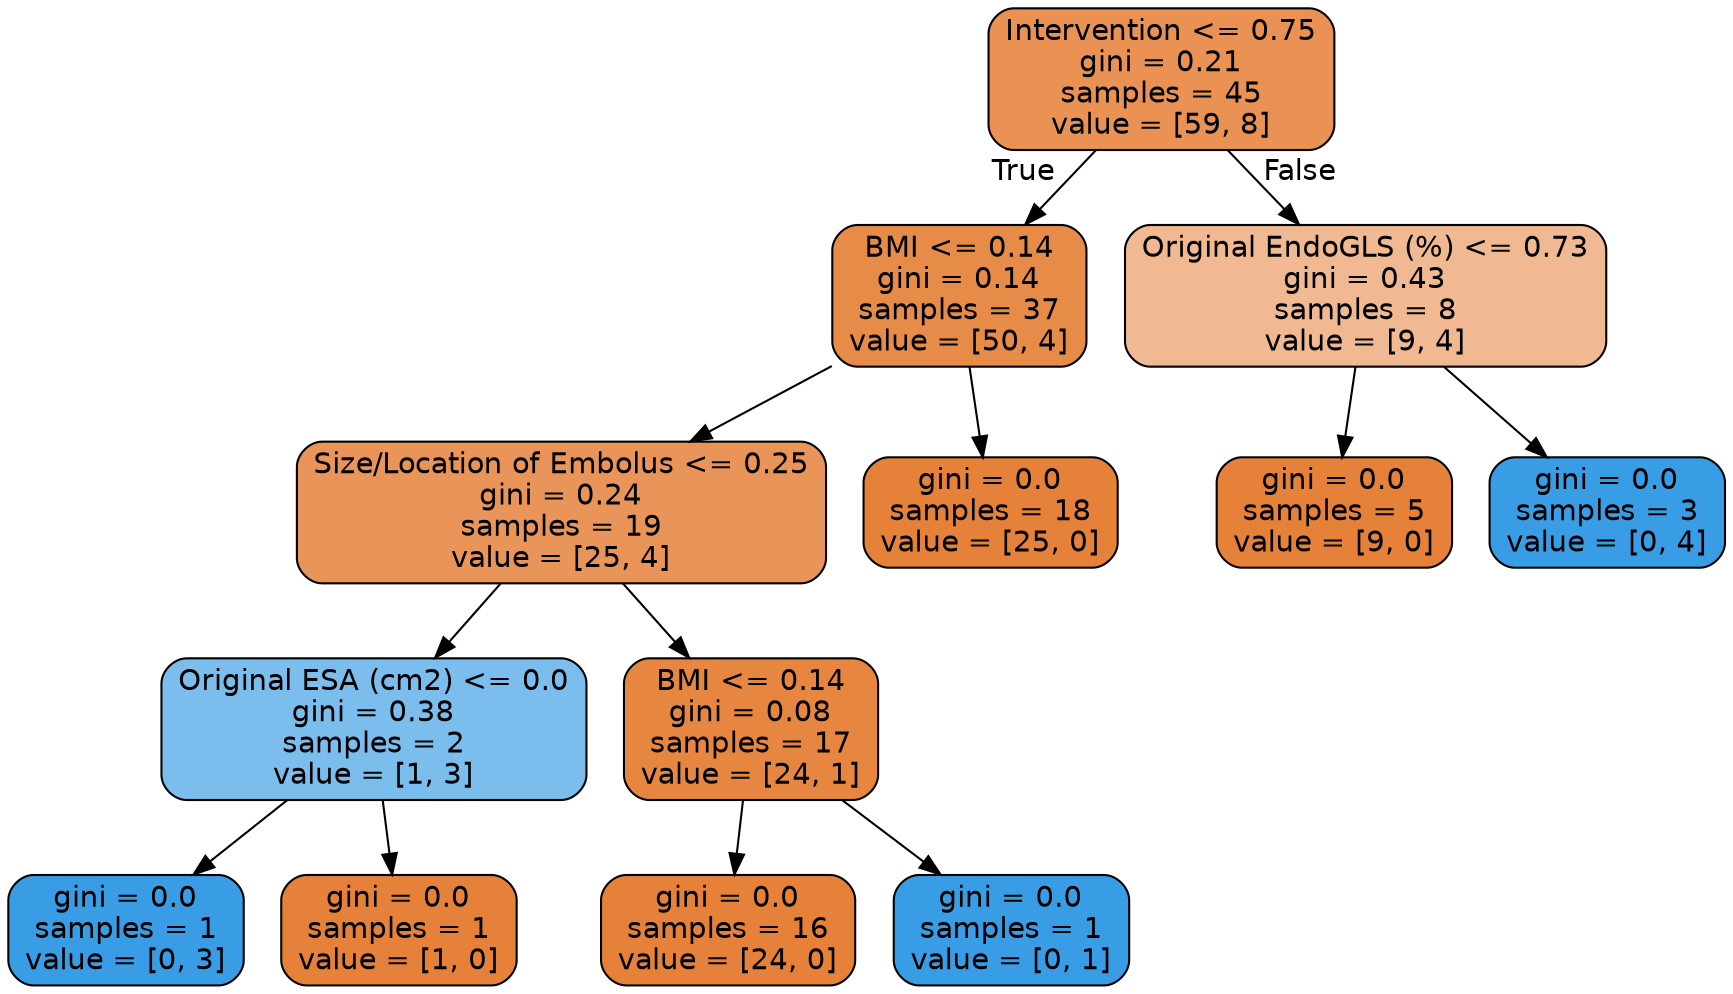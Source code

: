 digraph Tree {
node [shape=box, style="filled, rounded", color="black", fontname=helvetica] ;
edge [fontname=helvetica] ;
0 [label="Intervention <= 0.75\ngini = 0.21\nsamples = 45\nvalue = [59, 8]", fillcolor="#e99254"] ;
1 [label="BMI <= 0.14\ngini = 0.14\nsamples = 37\nvalue = [50, 4]", fillcolor="#e78b49"] ;
0 -> 1 [labeldistance=2.5, labelangle=45, headlabel="True"] ;
2 [label="Size/Location of Embolus <= 0.25\ngini = 0.24\nsamples = 19\nvalue = [25, 4]", fillcolor="#e99559"] ;
1 -> 2 ;
3 [label="Original ESA (cm2) <= 0.0\ngini = 0.38\nsamples = 2\nvalue = [1, 3]", fillcolor="#7bbeee"] ;
2 -> 3 ;
4 [label="gini = 0.0\nsamples = 1\nvalue = [0, 3]", fillcolor="#399de5"] ;
3 -> 4 ;
5 [label="gini = 0.0\nsamples = 1\nvalue = [1, 0]", fillcolor="#e58139"] ;
3 -> 5 ;
6 [label="BMI <= 0.14\ngini = 0.08\nsamples = 17\nvalue = [24, 1]", fillcolor="#e68641"] ;
2 -> 6 ;
7 [label="gini = 0.0\nsamples = 16\nvalue = [24, 0]", fillcolor="#e58139"] ;
6 -> 7 ;
8 [label="gini = 0.0\nsamples = 1\nvalue = [0, 1]", fillcolor="#399de5"] ;
6 -> 8 ;
9 [label="gini = 0.0\nsamples = 18\nvalue = [25, 0]", fillcolor="#e58139"] ;
1 -> 9 ;
10 [label="Original EndoGLS (%) <= 0.73\ngini = 0.43\nsamples = 8\nvalue = [9, 4]", fillcolor="#f1b991"] ;
0 -> 10 [labeldistance=2.5, labelangle=-45, headlabel="False"] ;
11 [label="gini = 0.0\nsamples = 5\nvalue = [9, 0]", fillcolor="#e58139"] ;
10 -> 11 ;
12 [label="gini = 0.0\nsamples = 3\nvalue = [0, 4]", fillcolor="#399de5"] ;
10 -> 12 ;
}